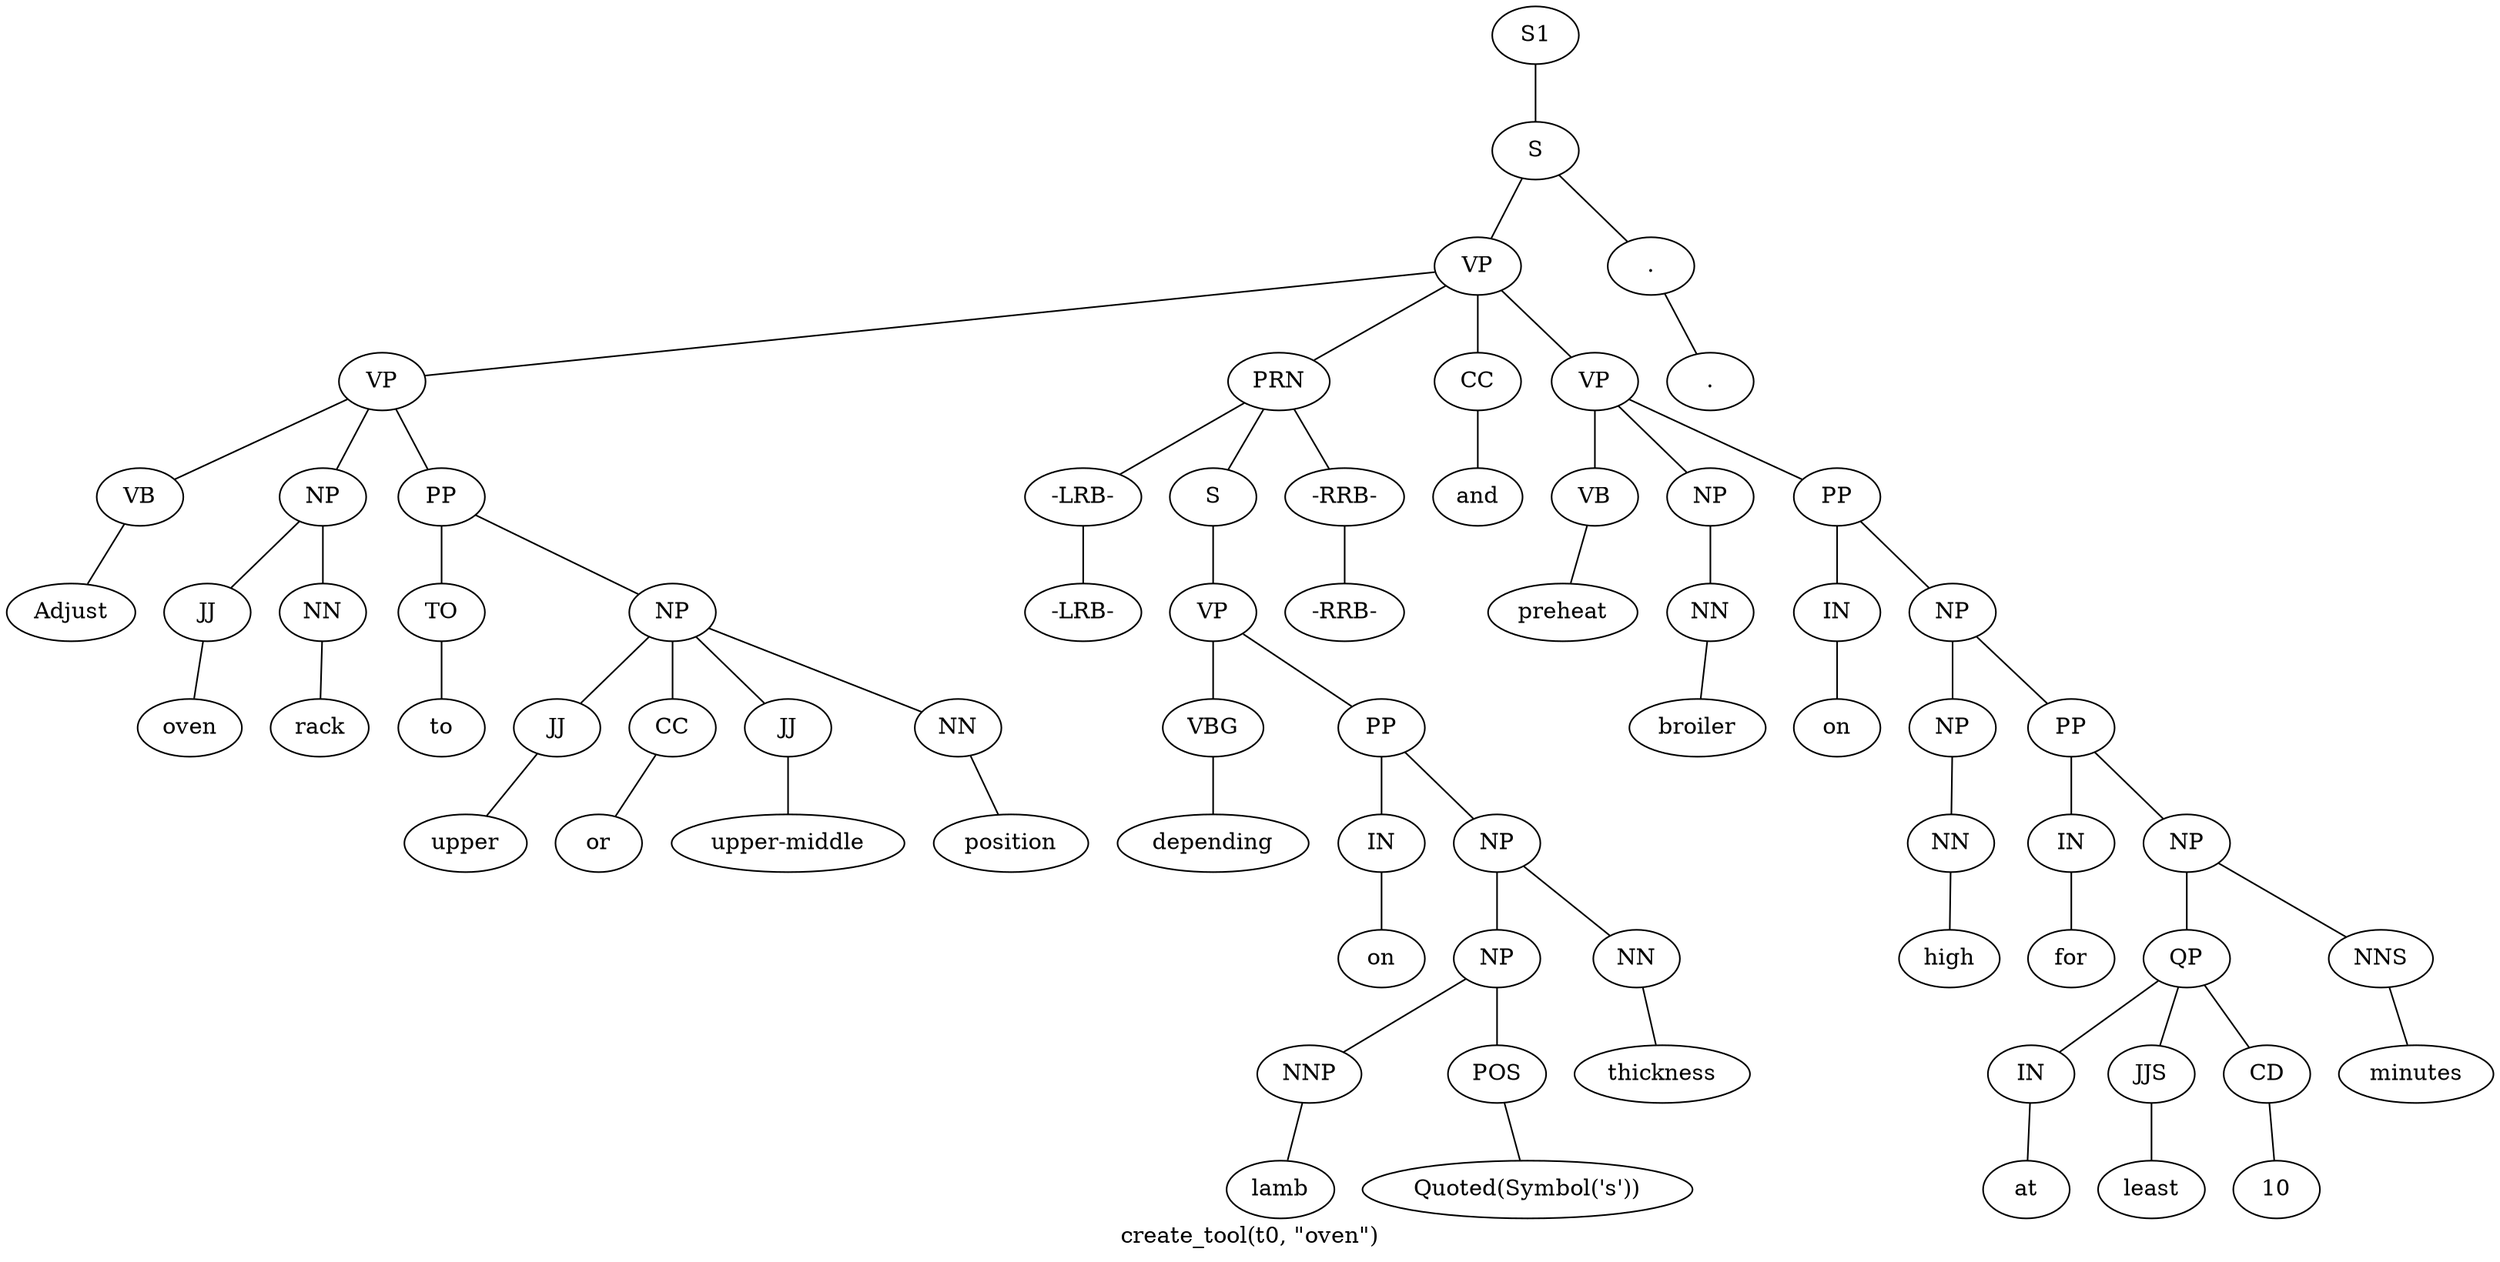 graph SyntaxGraph {
	label = "create_tool(t0, \"oven\")";
	Node0 [label="S1"];
	Node1 [label="S"];
	Node2 [label="VP"];
	Node3 [label="VP"];
	Node4 [label="VB"];
	Node5 [label="Adjust"];
	Node6 [label="NP"];
	Node7 [label="JJ"];
	Node8 [label="oven"];
	Node9 [label="NN"];
	Node10 [label="rack"];
	Node11 [label="PP"];
	Node12 [label="TO"];
	Node13 [label="to"];
	Node14 [label="NP"];
	Node15 [label="JJ"];
	Node16 [label="upper"];
	Node17 [label="CC"];
	Node18 [label="or"];
	Node19 [label="JJ"];
	Node20 [label="upper-middle"];
	Node21 [label="NN"];
	Node22 [label="position"];
	Node23 [label="PRN"];
	Node24 [label="-LRB-"];
	Node25 [label="-LRB-"];
	Node26 [label="S"];
	Node27 [label="VP"];
	Node28 [label="VBG"];
	Node29 [label="depending"];
	Node30 [label="PP"];
	Node31 [label="IN"];
	Node32 [label="on"];
	Node33 [label="NP"];
	Node34 [label="NP"];
	Node35 [label="NNP"];
	Node36 [label="lamb"];
	Node37 [label="POS"];
	Node38 [label="Quoted(Symbol('s'))"];
	Node39 [label="NN"];
	Node40 [label="thickness"];
	Node41 [label="-RRB-"];
	Node42 [label="-RRB-"];
	Node43 [label="CC"];
	Node44 [label="and"];
	Node45 [label="VP"];
	Node46 [label="VB"];
	Node47 [label="preheat"];
	Node48 [label="NP"];
	Node49 [label="NN"];
	Node50 [label="broiler"];
	Node51 [label="PP"];
	Node52 [label="IN"];
	Node53 [label="on"];
	Node54 [label="NP"];
	Node55 [label="NP"];
	Node56 [label="NN"];
	Node57 [label="high"];
	Node58 [label="PP"];
	Node59 [label="IN"];
	Node60 [label="for"];
	Node61 [label="NP"];
	Node62 [label="QP"];
	Node63 [label="IN"];
	Node64 [label="at"];
	Node65 [label="JJS"];
	Node66 [label="least"];
	Node67 [label="CD"];
	Node68 [label="10"];
	Node69 [label="NNS"];
	Node70 [label="minutes"];
	Node71 [label="."];
	Node72 [label="."];

	Node0 -- Node1;
	Node1 -- Node2;
	Node1 -- Node71;
	Node2 -- Node3;
	Node2 -- Node23;
	Node2 -- Node43;
	Node2 -- Node45;
	Node3 -- Node4;
	Node3 -- Node6;
	Node3 -- Node11;
	Node4 -- Node5;
	Node6 -- Node7;
	Node6 -- Node9;
	Node7 -- Node8;
	Node9 -- Node10;
	Node11 -- Node12;
	Node11 -- Node14;
	Node12 -- Node13;
	Node14 -- Node15;
	Node14 -- Node17;
	Node14 -- Node19;
	Node14 -- Node21;
	Node15 -- Node16;
	Node17 -- Node18;
	Node19 -- Node20;
	Node21 -- Node22;
	Node23 -- Node24;
	Node23 -- Node26;
	Node23 -- Node41;
	Node24 -- Node25;
	Node26 -- Node27;
	Node27 -- Node28;
	Node27 -- Node30;
	Node28 -- Node29;
	Node30 -- Node31;
	Node30 -- Node33;
	Node31 -- Node32;
	Node33 -- Node34;
	Node33 -- Node39;
	Node34 -- Node35;
	Node34 -- Node37;
	Node35 -- Node36;
	Node37 -- Node38;
	Node39 -- Node40;
	Node41 -- Node42;
	Node43 -- Node44;
	Node45 -- Node46;
	Node45 -- Node48;
	Node45 -- Node51;
	Node46 -- Node47;
	Node48 -- Node49;
	Node49 -- Node50;
	Node51 -- Node52;
	Node51 -- Node54;
	Node52 -- Node53;
	Node54 -- Node55;
	Node54 -- Node58;
	Node55 -- Node56;
	Node56 -- Node57;
	Node58 -- Node59;
	Node58 -- Node61;
	Node59 -- Node60;
	Node61 -- Node62;
	Node61 -- Node69;
	Node62 -- Node63;
	Node62 -- Node65;
	Node62 -- Node67;
	Node63 -- Node64;
	Node65 -- Node66;
	Node67 -- Node68;
	Node69 -- Node70;
	Node71 -- Node72;
}